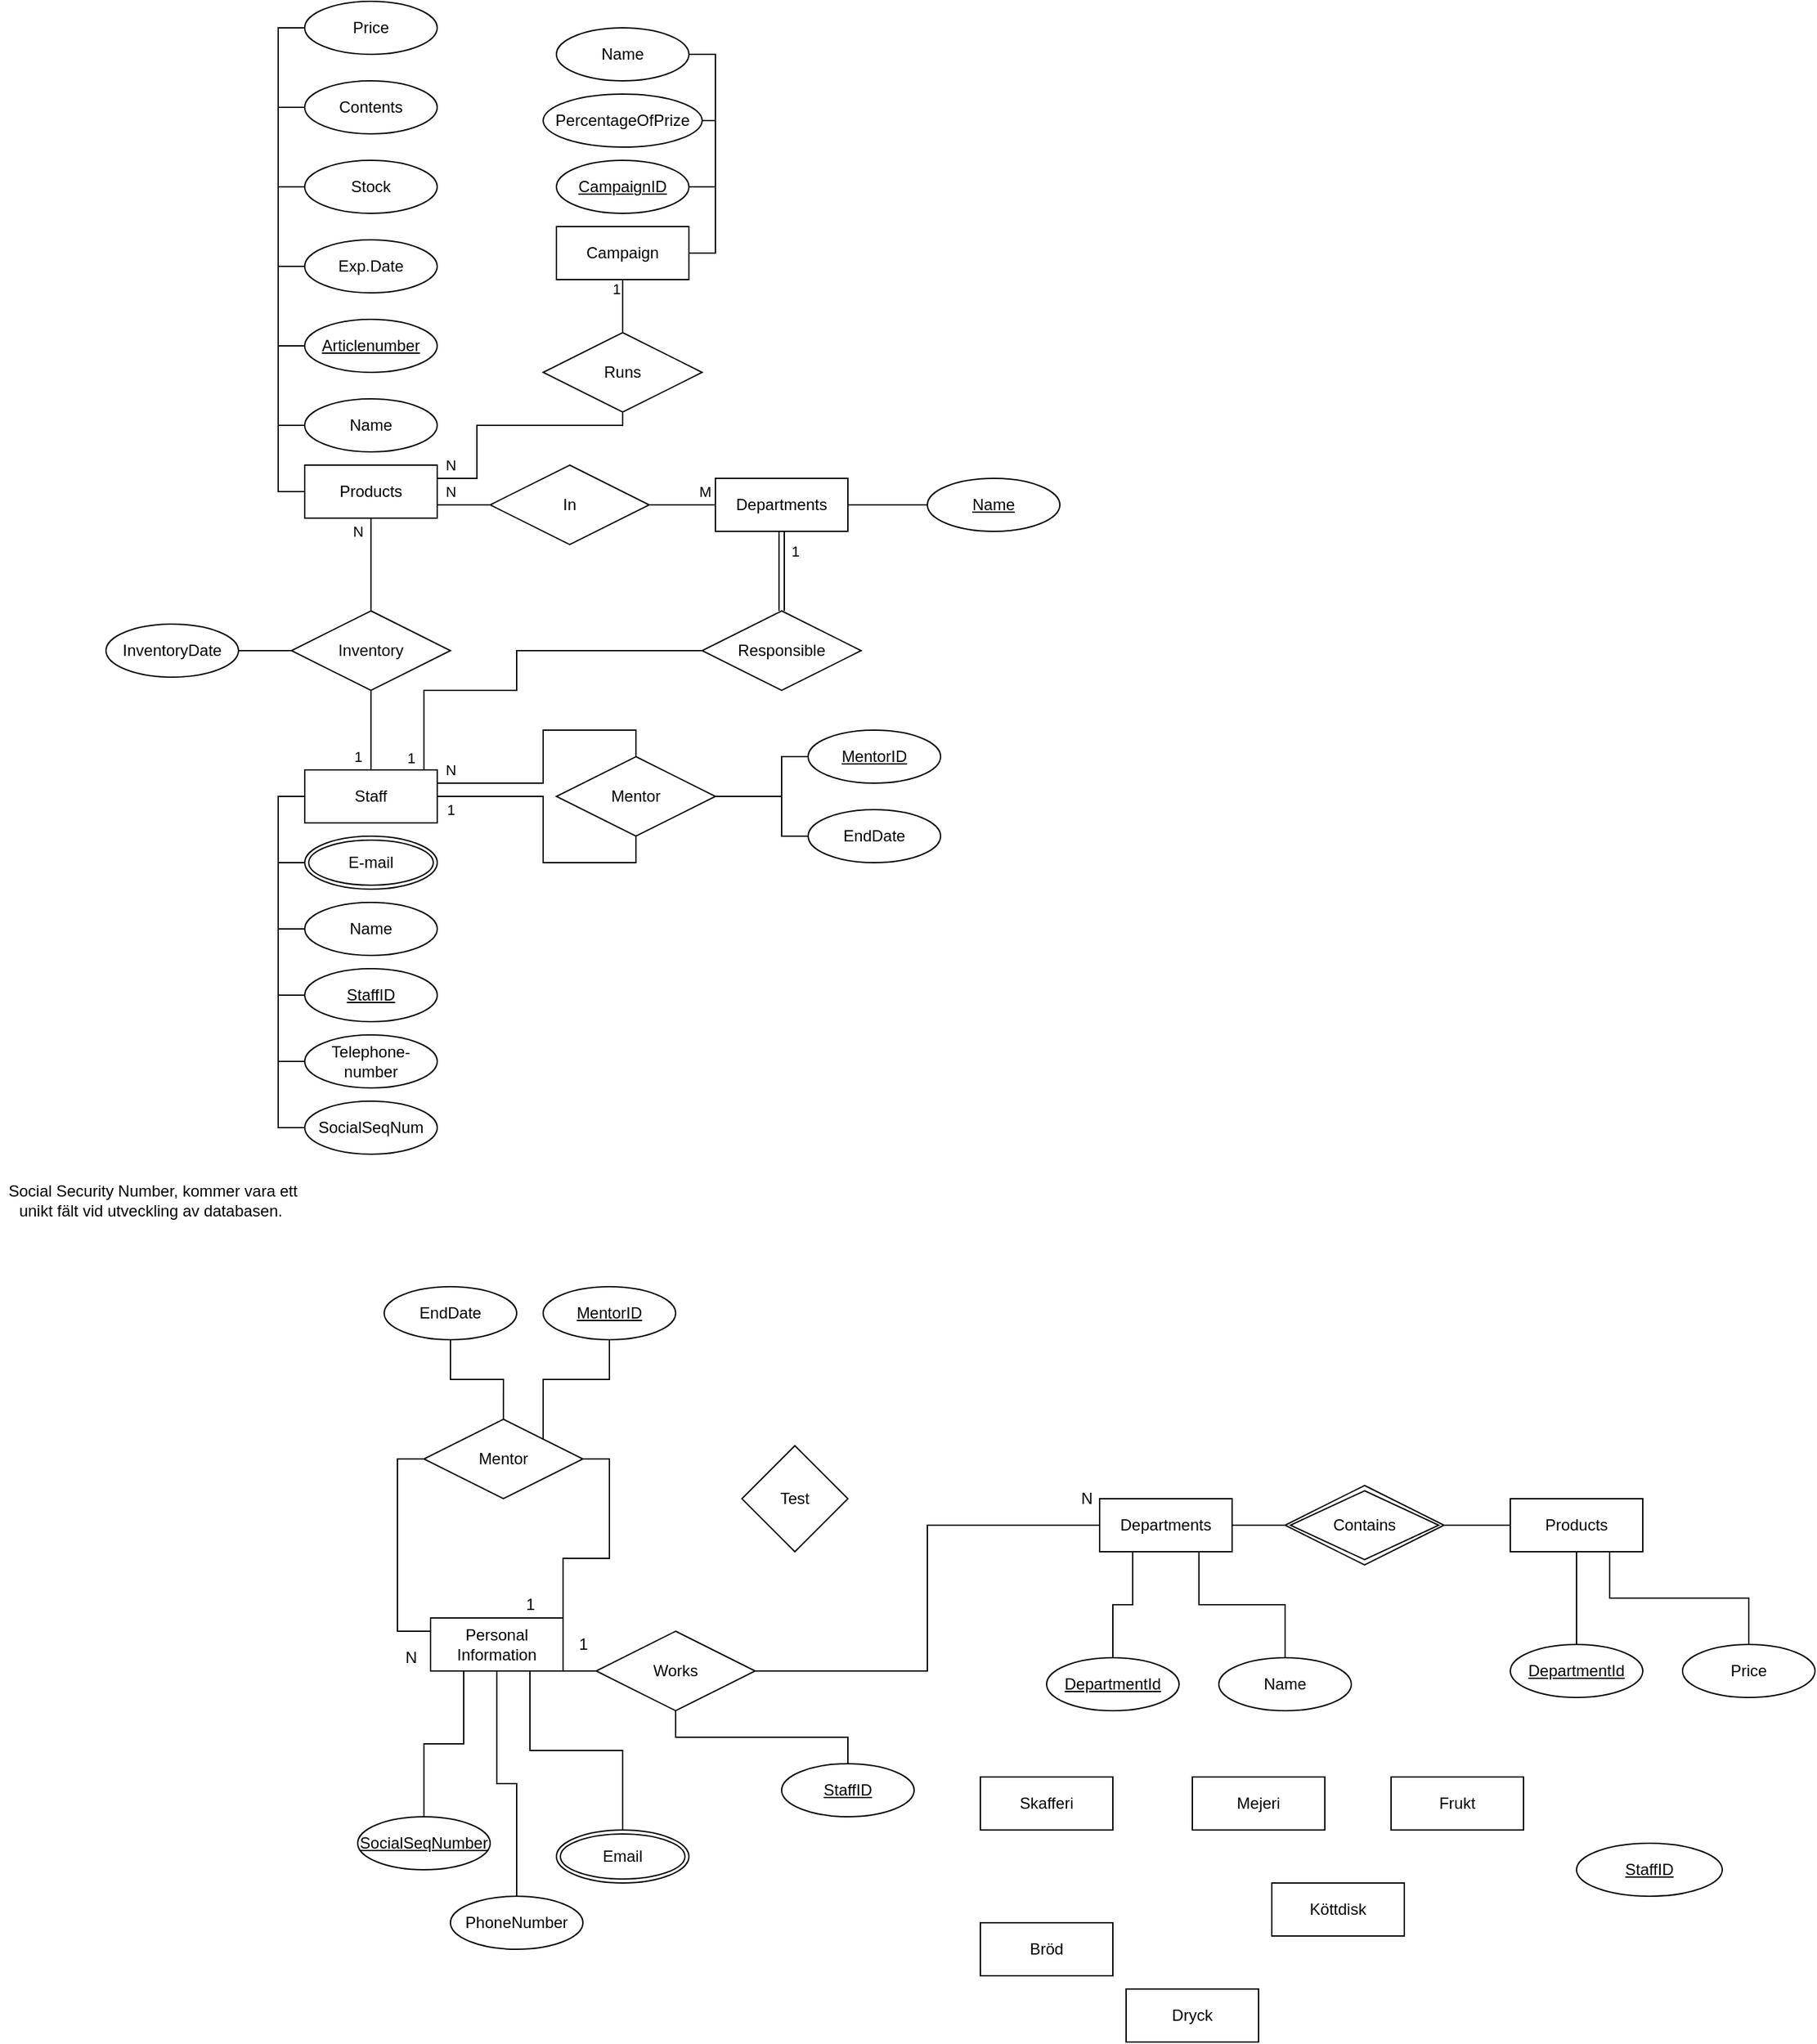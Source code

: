 <mxfile version="15.9.6" type="github">
  <diagram id="bgCsupE-RrFJObJ2OHrQ" name="Page-1">
    <mxGraphModel dx="2035" dy="1728" grid="1" gridSize="10" guides="1" tooltips="1" connect="1" arrows="1" fold="1" page="1" pageScale="1" pageWidth="850" pageHeight="1100" math="0" shadow="0">
      <root>
        <mxCell id="0" />
        <mxCell id="1" parent="0" />
        <mxCell id="HbWxku8zXNTNoIqn5ugo-1" value="Mejeri" style="whiteSpace=wrap;html=1;align=center;" parent="1" vertex="1">
          <mxGeometry x="160" y="330" width="100" height="40" as="geometry" />
        </mxCell>
        <mxCell id="HbWxku8zXNTNoIqn5ugo-2" value="Frukt" style="whiteSpace=wrap;html=1;align=center;" parent="1" vertex="1">
          <mxGeometry x="310" y="330" width="100" height="40" as="geometry" />
        </mxCell>
        <mxCell id="HbWxku8zXNTNoIqn5ugo-3" value="Skafferi" style="whiteSpace=wrap;html=1;align=center;" parent="1" vertex="1">
          <mxGeometry y="330" width="100" height="40" as="geometry" />
        </mxCell>
        <mxCell id="HbWxku8zXNTNoIqn5ugo-4" value="Dryck" style="whiteSpace=wrap;html=1;align=center;" parent="1" vertex="1">
          <mxGeometry x="110" y="490" width="100" height="40" as="geometry" />
        </mxCell>
        <mxCell id="HbWxku8zXNTNoIqn5ugo-5" value="Köttdisk" style="whiteSpace=wrap;html=1;align=center;" parent="1" vertex="1">
          <mxGeometry x="220" y="410" width="100" height="40" as="geometry" />
        </mxCell>
        <mxCell id="HbWxku8zXNTNoIqn5ugo-7" value="Bröd" style="whiteSpace=wrap;html=1;align=center;" parent="1" vertex="1">
          <mxGeometry y="440" width="100" height="40" as="geometry" />
        </mxCell>
        <mxCell id="HbWxku8zXNTNoIqn5ugo-10" value="StaffID" style="ellipse;whiteSpace=wrap;html=1;align=center;fontStyle=4;" parent="1" vertex="1">
          <mxGeometry x="450" y="380" width="110" height="40" as="geometry" />
        </mxCell>
        <mxCell id="HbWxku8zXNTNoIqn5ugo-46" style="edgeStyle=orthogonalEdgeStyle;rounded=0;orthogonalLoop=1;jettySize=auto;html=1;exitX=0.5;exitY=0;exitDx=0;exitDy=0;entryX=0.5;entryY=1;entryDx=0;entryDy=0;endArrow=none;endFill=0;" parent="1" source="HbWxku8zXNTNoIqn5ugo-11" target="HbWxku8zXNTNoIqn5ugo-44" edge="1">
          <mxGeometry relative="1" as="geometry" />
        </mxCell>
        <mxCell id="HbWxku8zXNTNoIqn5ugo-11" value="PhoneNumber" style="ellipse;whiteSpace=wrap;html=1;align=center;" parent="1" vertex="1">
          <mxGeometry x="-400" y="420" width="100" height="40" as="geometry" />
        </mxCell>
        <mxCell id="YOZ8upLMMK2aXxQrohTa-20" style="edgeStyle=orthogonalEdgeStyle;rounded=0;orthogonalLoop=1;jettySize=auto;html=1;exitX=0.5;exitY=0;exitDx=0;exitDy=0;entryX=0.75;entryY=1;entryDx=0;entryDy=0;endArrow=none;endFill=0;" parent="1" source="HbWxku8zXNTNoIqn5ugo-13" target="HbWxku8zXNTNoIqn5ugo-33" edge="1">
          <mxGeometry relative="1" as="geometry" />
        </mxCell>
        <mxCell id="HbWxku8zXNTNoIqn5ugo-13" value="Name" style="ellipse;whiteSpace=wrap;html=1;align=center;" parent="1" vertex="1">
          <mxGeometry x="180" y="240" width="100" height="40" as="geometry" />
        </mxCell>
        <mxCell id="YOZ8upLMMK2aXxQrohTa-6" style="edgeStyle=orthogonalEdgeStyle;rounded=0;orthogonalLoop=1;jettySize=auto;html=1;exitX=1;exitY=0.5;exitDx=0;exitDy=0;entryX=1;entryY=0;entryDx=0;entryDy=0;endArrow=none;endFill=0;" parent="1" source="HbWxku8zXNTNoIqn5ugo-17" target="HbWxku8zXNTNoIqn5ugo-44" edge="1">
          <mxGeometry relative="1" as="geometry">
            <Array as="points">
              <mxPoint x="-280" y="90" />
              <mxPoint x="-280" y="165" />
              <mxPoint x="-315" y="165" />
            </Array>
          </mxGeometry>
        </mxCell>
        <mxCell id="YOZ8upLMMK2aXxQrohTa-7" style="edgeStyle=orthogonalEdgeStyle;rounded=0;orthogonalLoop=1;jettySize=auto;html=1;exitX=0;exitY=0.5;exitDx=0;exitDy=0;entryX=0;entryY=0.25;entryDx=0;entryDy=0;endArrow=none;endFill=0;" parent="1" source="HbWxku8zXNTNoIqn5ugo-17" target="HbWxku8zXNTNoIqn5ugo-44" edge="1">
          <mxGeometry relative="1" as="geometry" />
        </mxCell>
        <mxCell id="HbWxku8zXNTNoIqn5ugo-17" value="Mentor" style="shape=rhombus;perimeter=rhombusPerimeter;whiteSpace=wrap;html=1;align=center;" parent="1" vertex="1">
          <mxGeometry x="-420.03" y="60" width="120" height="60" as="geometry" />
        </mxCell>
        <mxCell id="HbWxku8zXNTNoIqn5ugo-21" style="edgeStyle=orthogonalEdgeStyle;rounded=0;orthogonalLoop=1;jettySize=auto;html=1;exitX=0.5;exitY=1;exitDx=0;exitDy=0;entryX=0.5;entryY=0;entryDx=0;entryDy=0;endArrow=none;endFill=0;" parent="1" source="HbWxku8zXNTNoIqn5ugo-20" target="HbWxku8zXNTNoIqn5ugo-17" edge="1">
          <mxGeometry relative="1" as="geometry" />
        </mxCell>
        <mxCell id="HbWxku8zXNTNoIqn5ugo-20" value="EndDate" style="ellipse;whiteSpace=wrap;html=1;align=center;" parent="1" vertex="1">
          <mxGeometry x="-450" y="-40" width="100" height="40" as="geometry" />
        </mxCell>
        <mxCell id="HbWxku8zXNTNoIqn5ugo-27" style="edgeStyle=orthogonalEdgeStyle;rounded=0;orthogonalLoop=1;jettySize=auto;html=1;exitX=0.5;exitY=1;exitDx=0;exitDy=0;entryX=1;entryY=0;entryDx=0;entryDy=0;endArrow=none;endFill=0;" parent="1" source="HbWxku8zXNTNoIqn5ugo-26" target="HbWxku8zXNTNoIqn5ugo-17" edge="1">
          <mxGeometry relative="1" as="geometry" />
        </mxCell>
        <mxCell id="HbWxku8zXNTNoIqn5ugo-26" value="MentorID" style="ellipse;whiteSpace=wrap;html=1;align=center;fontStyle=4;" parent="1" vertex="1">
          <mxGeometry x="-330" y="-40" width="100" height="40" as="geometry" />
        </mxCell>
        <mxCell id="HbWxku8zXNTNoIqn5ugo-47" style="edgeStyle=orthogonalEdgeStyle;rounded=0;orthogonalLoop=1;jettySize=auto;html=1;exitX=0.5;exitY=0;exitDx=0;exitDy=0;entryX=0.75;entryY=1;entryDx=0;entryDy=0;endArrow=none;endFill=0;" parent="1" source="HbWxku8zXNTNoIqn5ugo-28" target="HbWxku8zXNTNoIqn5ugo-44" edge="1">
          <mxGeometry relative="1" as="geometry" />
        </mxCell>
        <mxCell id="HbWxku8zXNTNoIqn5ugo-28" value="Email" style="ellipse;shape=doubleEllipse;margin=3;whiteSpace=wrap;html=1;align=center;" parent="1" vertex="1">
          <mxGeometry x="-320" y="370" width="100" height="40" as="geometry" />
        </mxCell>
        <mxCell id="HbWxku8zXNTNoIqn5ugo-33" value="Departments" style="whiteSpace=wrap;html=1;align=center;" parent="1" vertex="1">
          <mxGeometry x="90" y="120" width="100" height="40" as="geometry" />
        </mxCell>
        <mxCell id="HbWxku8zXNTNoIqn5ugo-45" style="edgeStyle=orthogonalEdgeStyle;rounded=0;orthogonalLoop=1;jettySize=auto;html=1;exitX=0.5;exitY=0;exitDx=0;exitDy=0;entryX=0.25;entryY=1;entryDx=0;entryDy=0;endArrow=none;endFill=0;" parent="1" source="HbWxku8zXNTNoIqn5ugo-35" target="HbWxku8zXNTNoIqn5ugo-44" edge="1">
          <mxGeometry relative="1" as="geometry" />
        </mxCell>
        <mxCell id="HbWxku8zXNTNoIqn5ugo-35" value="SocialSeqNumber" style="ellipse;whiteSpace=wrap;html=1;align=center;fontStyle=4;" parent="1" vertex="1">
          <mxGeometry x="-470" y="360" width="100" height="40" as="geometry" />
        </mxCell>
        <mxCell id="HbWxku8zXNTNoIqn5ugo-43" value="StaffID" style="ellipse;whiteSpace=wrap;html=1;align=center;fontStyle=4;" parent="1" vertex="1">
          <mxGeometry x="-150.0" y="320" width="100" height="40" as="geometry" />
        </mxCell>
        <mxCell id="HbWxku8zXNTNoIqn5ugo-44" value="Personal Information" style="whiteSpace=wrap;html=1;align=center;" parent="1" vertex="1">
          <mxGeometry x="-415" y="210" width="100" height="40" as="geometry" />
        </mxCell>
        <mxCell id="YOZ8upLMMK2aXxQrohTa-1" style="edgeStyle=orthogonalEdgeStyle;rounded=0;orthogonalLoop=1;jettySize=auto;html=1;exitX=0;exitY=0.5;exitDx=0;exitDy=0;entryX=1;entryY=0.5;entryDx=0;entryDy=0;endArrow=none;endFill=0;" parent="1" source="HbWxku8zXNTNoIqn5ugo-56" target="HbWxku8zXNTNoIqn5ugo-60" edge="1">
          <mxGeometry relative="1" as="geometry" />
        </mxCell>
        <mxCell id="YOZ8upLMMK2aXxQrohTa-27" style="edgeStyle=orthogonalEdgeStyle;rounded=0;orthogonalLoop=1;jettySize=auto;html=1;exitX=0.5;exitY=1;exitDx=0;exitDy=0;entryX=0.5;entryY=0;entryDx=0;entryDy=0;endArrow=none;endFill=0;" parent="1" source="HbWxku8zXNTNoIqn5ugo-56" target="YOZ8upLMMK2aXxQrohTa-26" edge="1">
          <mxGeometry relative="1" as="geometry" />
        </mxCell>
        <mxCell id="HbWxku8zXNTNoIqn5ugo-56" value="Products" style="whiteSpace=wrap;html=1;align=center;" parent="1" vertex="1">
          <mxGeometry x="400" y="120" width="100" height="40" as="geometry" />
        </mxCell>
        <mxCell id="YOZ8upLMMK2aXxQrohTa-2" style="edgeStyle=orthogonalEdgeStyle;rounded=0;orthogonalLoop=1;jettySize=auto;html=1;exitX=0;exitY=0.5;exitDx=0;exitDy=0;entryX=1;entryY=0.5;entryDx=0;entryDy=0;endArrow=none;endFill=0;" parent="1" source="HbWxku8zXNTNoIqn5ugo-60" target="HbWxku8zXNTNoIqn5ugo-33" edge="1">
          <mxGeometry relative="1" as="geometry" />
        </mxCell>
        <mxCell id="HbWxku8zXNTNoIqn5ugo-60" value="Contains" style="shape=rhombus;double=1;perimeter=rhombusPerimeter;whiteSpace=wrap;html=1;align=center;" parent="1" vertex="1">
          <mxGeometry x="230" y="110" width="120" height="60" as="geometry" />
        </mxCell>
        <mxCell id="YOZ8upLMMK2aXxQrohTa-3" style="edgeStyle=orthogonalEdgeStyle;rounded=0;orthogonalLoop=1;jettySize=auto;html=1;exitX=0.5;exitY=1;exitDx=0;exitDy=0;" parent="1" source="HbWxku8zXNTNoIqn5ugo-43" target="HbWxku8zXNTNoIqn5ugo-43" edge="1">
          <mxGeometry relative="1" as="geometry" />
        </mxCell>
        <mxCell id="YOZ8upLMMK2aXxQrohTa-8" value="1" style="text;html=1;align=center;verticalAlign=middle;resizable=0;points=[];autosize=1;strokeColor=none;fillColor=none;" parent="1" vertex="1">
          <mxGeometry x="-350" y="190" width="20" height="20" as="geometry" />
        </mxCell>
        <mxCell id="YOZ8upLMMK2aXxQrohTa-9" value="N" style="text;html=1;align=center;verticalAlign=middle;resizable=0;points=[];autosize=1;strokeColor=none;fillColor=none;" parent="1" vertex="1">
          <mxGeometry x="-440" y="230" width="20" height="20" as="geometry" />
        </mxCell>
        <mxCell id="YOZ8upLMMK2aXxQrohTa-14" style="edgeStyle=orthogonalEdgeStyle;rounded=0;orthogonalLoop=1;jettySize=auto;html=1;exitX=1;exitY=0.5;exitDx=0;exitDy=0;entryX=0;entryY=0.5;entryDx=0;entryDy=0;endArrow=none;endFill=0;" parent="1" source="YOZ8upLMMK2aXxQrohTa-12" target="HbWxku8zXNTNoIqn5ugo-33" edge="1">
          <mxGeometry relative="1" as="geometry">
            <mxPoint x="-130" y="80" as="targetPoint" />
          </mxGeometry>
        </mxCell>
        <mxCell id="YOZ8upLMMK2aXxQrohTa-15" style="edgeStyle=orthogonalEdgeStyle;rounded=0;orthogonalLoop=1;jettySize=auto;html=1;exitX=0;exitY=0.5;exitDx=0;exitDy=0;entryX=1;entryY=0.5;entryDx=0;entryDy=0;endArrow=none;endFill=0;" parent="1" source="YOZ8upLMMK2aXxQrohTa-12" target="HbWxku8zXNTNoIqn5ugo-44" edge="1">
          <mxGeometry relative="1" as="geometry" />
        </mxCell>
        <mxCell id="vDdx3OhDrT1uDp-DQFyT-1" style="edgeStyle=orthogonalEdgeStyle;rounded=0;orthogonalLoop=1;jettySize=auto;html=1;exitX=0.5;exitY=1;exitDx=0;exitDy=0;entryX=0.5;entryY=0;entryDx=0;entryDy=0;endArrow=none;endFill=0;" parent="1" source="YOZ8upLMMK2aXxQrohTa-12" target="HbWxku8zXNTNoIqn5ugo-43" edge="1">
          <mxGeometry relative="1" as="geometry" />
        </mxCell>
        <mxCell id="YOZ8upLMMK2aXxQrohTa-12" value="Works" style="shape=rhombus;perimeter=rhombusPerimeter;whiteSpace=wrap;html=1;align=center;" parent="1" vertex="1">
          <mxGeometry x="-290" y="220" width="120" height="60" as="geometry" />
        </mxCell>
        <mxCell id="YOZ8upLMMK2aXxQrohTa-24" style="edgeStyle=orthogonalEdgeStyle;rounded=0;orthogonalLoop=1;jettySize=auto;html=1;exitX=0.5;exitY=0;exitDx=0;exitDy=0;entryX=0.25;entryY=1;entryDx=0;entryDy=0;endArrow=none;endFill=0;" parent="1" source="YOZ8upLMMK2aXxQrohTa-19" target="HbWxku8zXNTNoIqn5ugo-33" edge="1">
          <mxGeometry relative="1" as="geometry" />
        </mxCell>
        <mxCell id="YOZ8upLMMK2aXxQrohTa-19" value="DepartmentId" style="ellipse;whiteSpace=wrap;html=1;align=center;fontStyle=4;" parent="1" vertex="1">
          <mxGeometry x="50" y="240" width="100" height="40" as="geometry" />
        </mxCell>
        <mxCell id="YOZ8upLMMK2aXxQrohTa-26" value="DepartmentId" style="ellipse;whiteSpace=wrap;html=1;align=center;fontStyle=4;" parent="1" vertex="1">
          <mxGeometry x="400" y="230" width="100" height="40" as="geometry" />
        </mxCell>
        <mxCell id="YOZ8upLMMK2aXxQrohTa-29" style="edgeStyle=orthogonalEdgeStyle;rounded=0;orthogonalLoop=1;jettySize=auto;html=1;exitX=0.5;exitY=0;exitDx=0;exitDy=0;entryX=0.75;entryY=1;entryDx=0;entryDy=0;endArrow=none;endFill=0;" parent="1" source="YOZ8upLMMK2aXxQrohTa-28" target="HbWxku8zXNTNoIqn5ugo-56" edge="1">
          <mxGeometry relative="1" as="geometry" />
        </mxCell>
        <mxCell id="YOZ8upLMMK2aXxQrohTa-28" value="Price" style="ellipse;whiteSpace=wrap;html=1;align=center;" parent="1" vertex="1">
          <mxGeometry x="530" y="230" width="100" height="40" as="geometry" />
        </mxCell>
        <mxCell id="vDdx3OhDrT1uDp-DQFyT-2" value="1" style="text;html=1;align=center;verticalAlign=middle;resizable=0;points=[];autosize=1;strokeColor=none;fillColor=none;" parent="1" vertex="1">
          <mxGeometry x="-310" y="220" width="20" height="20" as="geometry" />
        </mxCell>
        <mxCell id="vDdx3OhDrT1uDp-DQFyT-3" value="N" style="text;html=1;align=center;verticalAlign=middle;resizable=0;points=[];autosize=1;strokeColor=none;fillColor=none;" parent="1" vertex="1">
          <mxGeometry x="70" y="110" width="20" height="20" as="geometry" />
        </mxCell>
        <mxCell id="ekuMtjMr5jPnJNl6alYP-1" value="Test" style="rhombus;whiteSpace=wrap;html=1;" parent="1" vertex="1">
          <mxGeometry x="-180" y="80" width="80" height="80" as="geometry" />
        </mxCell>
        <mxCell id="_oEQiWgGqk_jcxd5cbi1-2" value="Name" style="ellipse;whiteSpace=wrap;html=1;align=center;" parent="1" vertex="1">
          <mxGeometry x="-509.96" y="-330" width="100" height="40" as="geometry" />
        </mxCell>
        <mxCell id="_oEQiWgGqk_jcxd5cbi1-15" style="edgeStyle=orthogonalEdgeStyle;rounded=0;orthogonalLoop=1;jettySize=auto;html=1;exitX=1;exitY=0.5;exitDx=0;exitDy=0;entryX=0.5;entryY=1;entryDx=0;entryDy=0;endArrow=none;endFill=0;" parent="1" source="_oEQiWgGqk_jcxd5cbi1-3" target="_oEQiWgGqk_jcxd5cbi1-9" edge="1">
          <mxGeometry relative="1" as="geometry">
            <mxPoint x="-240" y="-410" as="sourcePoint" />
            <Array as="points">
              <mxPoint x="-330" y="-410" />
              <mxPoint x="-330" y="-360" />
              <mxPoint x="-260" y="-360" />
            </Array>
          </mxGeometry>
        </mxCell>
        <mxCell id="8ETVgoLnfylcAnB1L1Gz-28" value="1" style="edgeLabel;html=1;align=center;verticalAlign=middle;resizable=0;points=[];" parent="_oEQiWgGqk_jcxd5cbi1-15" vertex="1" connectable="0">
          <mxGeometry x="-0.825" y="1" relative="1" as="geometry">
            <mxPoint x="-9" y="11" as="offset" />
          </mxGeometry>
        </mxCell>
        <mxCell id="_oEQiWgGqk_jcxd5cbi1-24" style="edgeStyle=orthogonalEdgeStyle;rounded=0;orthogonalLoop=1;jettySize=auto;html=1;entryX=0;entryY=0.5;entryDx=0;entryDy=0;endArrow=none;endFill=0;" parent="1" target="_oEQiWgGqk_jcxd5cbi1-5" edge="1">
          <mxGeometry relative="1" as="geometry">
            <mxPoint x="-509.96" y="-410" as="sourcePoint" />
            <Array as="points">
              <mxPoint x="-530" y="-410" />
              <mxPoint x="-530" y="-260" />
            </Array>
          </mxGeometry>
        </mxCell>
        <mxCell id="_oEQiWgGqk_jcxd5cbi1-26" style="edgeStyle=orthogonalEdgeStyle;rounded=0;orthogonalLoop=1;jettySize=auto;html=1;exitX=0;exitY=0.5;exitDx=0;exitDy=0;entryX=0;entryY=0.5;entryDx=0;entryDy=0;endArrow=none;endFill=0;" parent="1" source="_oEQiWgGqk_jcxd5cbi1-3" target="_oEQiWgGqk_jcxd5cbi1-2" edge="1">
          <mxGeometry relative="1" as="geometry">
            <Array as="points">
              <mxPoint x="-530" y="-410" />
              <mxPoint x="-530" y="-310" />
            </Array>
          </mxGeometry>
        </mxCell>
        <mxCell id="_oEQiWgGqk_jcxd5cbi1-33" style="edgeStyle=orthogonalEdgeStyle;rounded=0;orthogonalLoop=1;jettySize=auto;html=1;exitX=0;exitY=0.5;exitDx=0;exitDy=0;entryX=0;entryY=0.5;entryDx=0;entryDy=0;endArrow=none;endFill=0;" parent="1" source="_oEQiWgGqk_jcxd5cbi1-3" target="_oEQiWgGqk_jcxd5cbi1-8" edge="1">
          <mxGeometry relative="1" as="geometry" />
        </mxCell>
        <mxCell id="_oEQiWgGqk_jcxd5cbi1-34" style="edgeStyle=orthogonalEdgeStyle;rounded=0;orthogonalLoop=1;jettySize=auto;html=1;exitX=0;exitY=0.5;exitDx=0;exitDy=0;entryX=0;entryY=0.5;entryDx=0;entryDy=0;endArrow=none;endFill=0;" parent="1" source="_oEQiWgGqk_jcxd5cbi1-3" target="_oEQiWgGqk_jcxd5cbi1-18" edge="1">
          <mxGeometry relative="1" as="geometry">
            <Array as="points">
              <mxPoint x="-530" y="-410" />
              <mxPoint x="-530" y="-210" />
            </Array>
          </mxGeometry>
        </mxCell>
        <mxCell id="_oEQiWgGqk_jcxd5cbi1-3" value="Staff" style="whiteSpace=wrap;html=1;align=center;" parent="1" vertex="1">
          <mxGeometry x="-509.96" y="-430" width="100" height="40" as="geometry" />
        </mxCell>
        <mxCell id="_oEQiWgGqk_jcxd5cbi1-5" value="StaffID" style="ellipse;whiteSpace=wrap;html=1;align=center;fontStyle=4;" parent="1" vertex="1">
          <mxGeometry x="-509.96" y="-280" width="100" height="40" as="geometry" />
        </mxCell>
        <mxCell id="_oEQiWgGqk_jcxd5cbi1-8" value="E-mail" style="ellipse;shape=doubleEllipse;margin=3;whiteSpace=wrap;html=1;align=center;" parent="1" vertex="1">
          <mxGeometry x="-509.96" y="-380" width="100" height="40" as="geometry" />
        </mxCell>
        <mxCell id="_oEQiWgGqk_jcxd5cbi1-16" style="edgeStyle=orthogonalEdgeStyle;rounded=0;orthogonalLoop=1;jettySize=auto;html=1;exitX=0.5;exitY=0;exitDx=0;exitDy=0;endArrow=none;endFill=0;entryX=1;entryY=0.25;entryDx=0;entryDy=0;" parent="1" source="_oEQiWgGqk_jcxd5cbi1-9" target="_oEQiWgGqk_jcxd5cbi1-3" edge="1">
          <mxGeometry relative="1" as="geometry">
            <mxPoint x="-250" y="-430" as="targetPoint" />
            <Array as="points">
              <mxPoint x="-260" y="-460" />
              <mxPoint x="-330" y="-460" />
              <mxPoint x="-330" y="-420" />
            </Array>
          </mxGeometry>
        </mxCell>
        <mxCell id="8ETVgoLnfylcAnB1L1Gz-29" value="N" style="edgeLabel;html=1;align=center;verticalAlign=middle;resizable=0;points=[];" parent="_oEQiWgGqk_jcxd5cbi1-16" vertex="1" connectable="0">
          <mxGeometry x="0.583" y="-1" relative="1" as="geometry">
            <mxPoint x="-34" y="-9" as="offset" />
          </mxGeometry>
        </mxCell>
        <mxCell id="_oEQiWgGqk_jcxd5cbi1-35" style="edgeStyle=orthogonalEdgeStyle;rounded=0;orthogonalLoop=1;jettySize=auto;html=1;exitX=1;exitY=0.5;exitDx=0;exitDy=0;entryX=0;entryY=0.5;entryDx=0;entryDy=0;endArrow=none;endFill=0;" parent="1" source="_oEQiWgGqk_jcxd5cbi1-9" target="8ETVgoLnfylcAnB1L1Gz-1" edge="1">
          <mxGeometry relative="1" as="geometry">
            <Array as="points">
              <mxPoint x="-150" y="-410" />
              <mxPoint x="-150" y="-440" />
            </Array>
          </mxGeometry>
        </mxCell>
        <mxCell id="_oEQiWgGqk_jcxd5cbi1-9" value="Mentor" style="shape=rhombus;perimeter=rhombusPerimeter;whiteSpace=wrap;html=1;align=center;" parent="1" vertex="1">
          <mxGeometry x="-320" y="-440" width="120" height="60" as="geometry" />
        </mxCell>
        <mxCell id="_oEQiWgGqk_jcxd5cbi1-18" value="Telephone-number" style="ellipse;whiteSpace=wrap;html=1;align=center;" parent="1" vertex="1">
          <mxGeometry x="-509.96" y="-230" width="100" height="40" as="geometry" />
        </mxCell>
        <mxCell id="8ETVgoLnfylcAnB1L1Gz-1" value="MentorID" style="ellipse;whiteSpace=wrap;html=1;align=center;fontStyle=4;hachureGap=4;" parent="1" vertex="1">
          <mxGeometry x="-130" y="-460" width="100" height="40" as="geometry" />
        </mxCell>
        <mxCell id="8ETVgoLnfylcAnB1L1Gz-4" style="edgeStyle=orthogonalEdgeStyle;rounded=0;orthogonalLoop=1;jettySize=auto;html=1;exitX=0;exitY=0.5;exitDx=0;exitDy=0;entryX=1;entryY=0.5;entryDx=0;entryDy=0;endArrow=none;endFill=0;sourcePerimeterSpacing=8;targetPerimeterSpacing=8;" parent="1" source="8ETVgoLnfylcAnB1L1Gz-2" target="_oEQiWgGqk_jcxd5cbi1-9" edge="1">
          <mxGeometry relative="1" as="geometry">
            <Array as="points">
              <mxPoint x="-150" y="-380" />
              <mxPoint x="-150" y="-410" />
            </Array>
          </mxGeometry>
        </mxCell>
        <mxCell id="8ETVgoLnfylcAnB1L1Gz-2" value="EndDate" style="ellipse;whiteSpace=wrap;html=1;align=center;hachureGap=4;" parent="1" vertex="1">
          <mxGeometry x="-130" y="-400" width="100" height="40" as="geometry" />
        </mxCell>
        <mxCell id="8ETVgoLnfylcAnB1L1Gz-18" style="edgeStyle=orthogonalEdgeStyle;rounded=0;orthogonalLoop=1;jettySize=auto;html=1;exitX=0.5;exitY=1;exitDx=0;exitDy=0;entryX=0.5;entryY=0;entryDx=0;entryDy=0;endArrow=none;endFill=0;sourcePerimeterSpacing=8;targetPerimeterSpacing=8;shape=link;" parent="1" source="8ETVgoLnfylcAnB1L1Gz-5" target="8ETVgoLnfylcAnB1L1Gz-17" edge="1">
          <mxGeometry relative="1" as="geometry" />
        </mxCell>
        <mxCell id="8ETVgoLnfylcAnB1L1Gz-25" value="1" style="edgeLabel;html=1;align=center;verticalAlign=middle;resizable=0;points=[];" parent="8ETVgoLnfylcAnB1L1Gz-18" vertex="1" connectable="0">
          <mxGeometry x="-0.225" relative="1" as="geometry">
            <mxPoint x="10" y="-9" as="offset" />
          </mxGeometry>
        </mxCell>
        <mxCell id="5kQ8F68xBoGLGSHtLpyz-3" style="edgeStyle=orthogonalEdgeStyle;rounded=0;orthogonalLoop=1;jettySize=auto;html=1;exitX=0;exitY=0.5;exitDx=0;exitDy=0;entryX=1;entryY=0.5;entryDx=0;entryDy=0;endArrow=none;endFill=0;" parent="1" source="8ETVgoLnfylcAnB1L1Gz-5" target="5kQ8F68xBoGLGSHtLpyz-1" edge="1">
          <mxGeometry relative="1" as="geometry" />
        </mxCell>
        <mxCell id="5kQ8F68xBoGLGSHtLpyz-4" value="M" style="edgeLabel;html=1;align=center;verticalAlign=middle;resizable=0;points=[];" parent="5kQ8F68xBoGLGSHtLpyz-3" connectable="0" vertex="1">
          <mxGeometry x="-0.743" relative="1" as="geometry">
            <mxPoint x="-2" y="-10" as="offset" />
          </mxGeometry>
        </mxCell>
        <mxCell id="8ETVgoLnfylcAnB1L1Gz-5" value="Departments" style="whiteSpace=wrap;html=1;align=center;hachureGap=4;" parent="1" vertex="1">
          <mxGeometry x="-200" y="-650.03" width="100" height="40" as="geometry" />
        </mxCell>
        <mxCell id="cTiyhm5G_KL6r7Zk5rUr-2" style="edgeStyle=orthogonalEdgeStyle;rounded=0;orthogonalLoop=1;jettySize=auto;html=1;exitX=0;exitY=0.5;exitDx=0;exitDy=0;endArrow=none;endFill=0;entryX=0;entryY=0.5;entryDx=0;entryDy=0;" parent="1" source="cTiyhm5G_KL6r7Zk5rUr-1" target="_oEQiWgGqk_jcxd5cbi1-3" edge="1">
          <mxGeometry relative="1" as="geometry">
            <mxPoint x="-419.96" y="-430" as="targetPoint" />
            <Array as="points">
              <mxPoint x="-530" y="-160" />
              <mxPoint x="-530" y="-410" />
            </Array>
          </mxGeometry>
        </mxCell>
        <mxCell id="cTiyhm5G_KL6r7Zk5rUr-1" value="SocialSeqNum" style="ellipse;whiteSpace=wrap;html=1;align=center;" parent="1" vertex="1">
          <mxGeometry x="-509.96" y="-180" width="100" height="40" as="geometry" />
        </mxCell>
        <mxCell id="8ETVgoLnfylcAnB1L1Gz-13" style="edgeStyle=orthogonalEdgeStyle;rounded=0;orthogonalLoop=1;jettySize=auto;html=1;exitX=0.5;exitY=1;exitDx=0;exitDy=0;endArrow=none;endFill=0;sourcePerimeterSpacing=8;targetPerimeterSpacing=8;entryX=0.5;entryY=0;entryDx=0;entryDy=0;" parent="1" source="8ETVgoLnfylcAnB1L1Gz-11" target="8ETVgoLnfylcAnB1L1Gz-12" edge="1">
          <mxGeometry relative="1" as="geometry">
            <mxPoint x="-430" y="-570" as="targetPoint" />
          </mxGeometry>
        </mxCell>
        <mxCell id="8ETVgoLnfylcAnB1L1Gz-27" value="N" style="edgeLabel;html=1;align=center;verticalAlign=middle;resizable=0;points=[];" parent="8ETVgoLnfylcAnB1L1Gz-13" vertex="1" connectable="0">
          <mxGeometry x="-0.74" relative="1" as="geometry">
            <mxPoint x="-10" y="1" as="offset" />
          </mxGeometry>
        </mxCell>
        <mxCell id="5kQ8F68xBoGLGSHtLpyz-2" value="N" style="edgeStyle=orthogonalEdgeStyle;rounded=0;orthogonalLoop=1;jettySize=auto;html=1;entryX=0;entryY=0.5;entryDx=0;entryDy=0;endArrow=none;endFill=0;exitX=1;exitY=0.5;exitDx=0;exitDy=0;" parent="1" source="8ETVgoLnfylcAnB1L1Gz-11" target="5kQ8F68xBoGLGSHtLpyz-1" edge="1">
          <mxGeometry x="-0.2" y="10" relative="1" as="geometry">
            <mxPoint as="offset" />
            <mxPoint x="-400" y="-640" as="sourcePoint" />
            <Array as="points">
              <mxPoint x="-410" y="-630" />
            </Array>
          </mxGeometry>
        </mxCell>
        <mxCell id="_oEQiWgGqk_jcxd5cbi1-49" style="edgeStyle=orthogonalEdgeStyle;rounded=0;orthogonalLoop=1;jettySize=auto;html=1;exitX=0;exitY=0.5;exitDx=0;exitDy=0;entryX=0;entryY=0.5;entryDx=0;entryDy=0;endArrow=none;endFill=0;" parent="1" source="8ETVgoLnfylcAnB1L1Gz-11" target="_oEQiWgGqk_jcxd5cbi1-36" edge="1">
          <mxGeometry relative="1" as="geometry" />
        </mxCell>
        <mxCell id="8ETVgoLnfylcAnB1L1Gz-11" value="Products" style="whiteSpace=wrap;html=1;align=center;hachureGap=4;" parent="1" vertex="1">
          <mxGeometry x="-510" y="-660" width="100" height="40" as="geometry" />
        </mxCell>
        <mxCell id="8ETVgoLnfylcAnB1L1Gz-14" style="edgeStyle=orthogonalEdgeStyle;rounded=0;orthogonalLoop=1;jettySize=auto;html=1;exitX=0.5;exitY=1;exitDx=0;exitDy=0;entryX=0.5;entryY=0;entryDx=0;entryDy=0;endArrow=none;endFill=0;sourcePerimeterSpacing=8;targetPerimeterSpacing=8;" parent="1" source="8ETVgoLnfylcAnB1L1Gz-12" target="_oEQiWgGqk_jcxd5cbi1-3" edge="1">
          <mxGeometry relative="1" as="geometry">
            <Array as="points">
              <mxPoint x="-460" y="-430" />
            </Array>
          </mxGeometry>
        </mxCell>
        <mxCell id="8ETVgoLnfylcAnB1L1Gz-26" value="1" style="edgeLabel;html=1;align=center;verticalAlign=middle;resizable=0;points=[];" parent="8ETVgoLnfylcAnB1L1Gz-14" vertex="1" connectable="0">
          <mxGeometry x="0.5" relative="1" as="geometry">
            <mxPoint x="-10" y="5" as="offset" />
          </mxGeometry>
        </mxCell>
        <mxCell id="8ETVgoLnfylcAnB1L1Gz-16" style="edgeStyle=orthogonalEdgeStyle;rounded=0;orthogonalLoop=1;jettySize=auto;html=1;exitX=0;exitY=0.5;exitDx=0;exitDy=0;entryX=1;entryY=0.5;entryDx=0;entryDy=0;endArrow=none;endFill=0;sourcePerimeterSpacing=8;targetPerimeterSpacing=8;" parent="1" source="8ETVgoLnfylcAnB1L1Gz-12" target="8ETVgoLnfylcAnB1L1Gz-15" edge="1">
          <mxGeometry relative="1" as="geometry">
            <Array as="points">
              <mxPoint x="-560" y="-520" />
            </Array>
          </mxGeometry>
        </mxCell>
        <mxCell id="8ETVgoLnfylcAnB1L1Gz-12" value="Inventory" style="shape=rhombus;perimeter=rhombusPerimeter;whiteSpace=wrap;html=1;align=center;hachureGap=4;" parent="1" vertex="1">
          <mxGeometry x="-520" y="-550" width="120" height="60" as="geometry" />
        </mxCell>
        <mxCell id="8ETVgoLnfylcAnB1L1Gz-15" value="InventoryDate" style="ellipse;whiteSpace=wrap;html=1;align=center;hachureGap=4;" parent="1" vertex="1">
          <mxGeometry x="-660" y="-540" width="100" height="40" as="geometry" />
        </mxCell>
        <mxCell id="8ETVgoLnfylcAnB1L1Gz-23" style="edgeStyle=orthogonalEdgeStyle;rounded=0;orthogonalLoop=1;jettySize=auto;html=1;exitX=0;exitY=0.5;exitDx=0;exitDy=0;endArrow=none;endFill=0;sourcePerimeterSpacing=8;targetPerimeterSpacing=8;" parent="1" source="8ETVgoLnfylcAnB1L1Gz-17" edge="1">
          <mxGeometry relative="1" as="geometry">
            <mxPoint x="-420" y="-430" as="targetPoint" />
            <Array as="points">
              <mxPoint x="-350" y="-520" />
              <mxPoint x="-350" y="-490" />
              <mxPoint x="-420" y="-490" />
            </Array>
          </mxGeometry>
        </mxCell>
        <mxCell id="8ETVgoLnfylcAnB1L1Gz-24" value="1" style="edgeLabel;html=1;align=center;verticalAlign=middle;resizable=0;points=[];" parent="8ETVgoLnfylcAnB1L1Gz-23" vertex="1" connectable="0">
          <mxGeometry x="0.815" y="2" relative="1" as="geometry">
            <mxPoint x="-12" y="18" as="offset" />
          </mxGeometry>
        </mxCell>
        <mxCell id="8ETVgoLnfylcAnB1L1Gz-17" value="Responsible" style="shape=rhombus;perimeter=rhombusPerimeter;whiteSpace=wrap;html=1;align=center;hachureGap=4;" parent="1" vertex="1">
          <mxGeometry x="-210" y="-550" width="120" height="60" as="geometry" />
        </mxCell>
        <mxCell id="_oEQiWgGqk_jcxd5cbi1-36" value="Name" style="ellipse;whiteSpace=wrap;html=1;align=center;" parent="1" vertex="1">
          <mxGeometry x="-510" y="-710" width="100" height="40" as="geometry" />
        </mxCell>
        <mxCell id="5kQ8F68xBoGLGSHtLpyz-1" value="In" style="shape=rhombus;perimeter=rhombusPerimeter;whiteSpace=wrap;html=1;align=center;" parent="1" vertex="1">
          <mxGeometry x="-370" y="-660" width="120" height="60" as="geometry" />
        </mxCell>
        <mxCell id="_oEQiWgGqk_jcxd5cbi1-52" style="edgeStyle=orthogonalEdgeStyle;rounded=0;orthogonalLoop=1;jettySize=auto;html=1;exitX=0;exitY=0.5;exitDx=0;exitDy=0;entryX=0;entryY=0.5;entryDx=0;entryDy=0;endArrow=none;endFill=0;" parent="1" source="_oEQiWgGqk_jcxd5cbi1-37" target="8ETVgoLnfylcAnB1L1Gz-11" edge="1">
          <mxGeometry relative="1" as="geometry" />
        </mxCell>
        <mxCell id="5kQ8F68xBoGLGSHtLpyz-6" style="edgeStyle=orthogonalEdgeStyle;rounded=0;orthogonalLoop=1;jettySize=auto;html=1;exitX=0;exitY=0.5;exitDx=0;exitDy=0;entryX=1;entryY=0.5;entryDx=0;entryDy=0;endArrow=none;endFill=0;" parent="1" source="5kQ8F68xBoGLGSHtLpyz-5" target="8ETVgoLnfylcAnB1L1Gz-5" edge="1">
          <mxGeometry relative="1" as="geometry" />
        </mxCell>
        <mxCell id="_oEQiWgGqk_jcxd5cbi1-37" value="Exp.Date" style="ellipse;whiteSpace=wrap;html=1;align=center;" parent="1" vertex="1">
          <mxGeometry x="-510" y="-830" width="100" height="40" as="geometry" />
        </mxCell>
        <mxCell id="_oEQiWgGqk_jcxd5cbi1-50" style="edgeStyle=orthogonalEdgeStyle;rounded=0;orthogonalLoop=1;jettySize=auto;html=1;exitX=0;exitY=0.5;exitDx=0;exitDy=0;endArrow=none;endFill=0;entryX=0;entryY=0.5;entryDx=0;entryDy=0;" parent="1" source="_oEQiWgGqk_jcxd5cbi1-38" target="8ETVgoLnfylcAnB1L1Gz-11" edge="1">
          <mxGeometry relative="1" as="geometry">
            <mxPoint x="-580" y="-640" as="targetPoint" />
          </mxGeometry>
        </mxCell>
        <mxCell id="5kQ8F68xBoGLGSHtLpyz-5" value="Name" style="ellipse;whiteSpace=wrap;html=1;align=center;fontStyle=4;" parent="1" vertex="1">
          <mxGeometry x="-40" y="-650" width="100" height="40" as="geometry" />
        </mxCell>
        <mxCell id="_oEQiWgGqk_jcxd5cbi1-38" value="Articlenumber" style="ellipse;whiteSpace=wrap;html=1;align=center;fontStyle=4;" parent="1" vertex="1">
          <mxGeometry x="-510" y="-770" width="100" height="40" as="geometry" />
        </mxCell>
        <mxCell id="_oEQiWgGqk_jcxd5cbi1-54" style="edgeStyle=orthogonalEdgeStyle;rounded=0;orthogonalLoop=1;jettySize=auto;html=1;exitX=0;exitY=0.5;exitDx=0;exitDy=0;entryX=0;entryY=0.5;entryDx=0;entryDy=0;endArrow=none;endFill=0;" parent="1" source="_oEQiWgGqk_jcxd5cbi1-39" target="8ETVgoLnfylcAnB1L1Gz-11" edge="1">
          <mxGeometry relative="1" as="geometry" />
        </mxCell>
        <mxCell id="_oEQiWgGqk_jcxd5cbi1-39" value="Stock" style="ellipse;whiteSpace=wrap;html=1;align=center;" parent="1" vertex="1">
          <mxGeometry x="-510" y="-890" width="100" height="40" as="geometry" />
        </mxCell>
        <mxCell id="_oEQiWgGqk_jcxd5cbi1-57" style="edgeStyle=orthogonalEdgeStyle;rounded=0;orthogonalLoop=1;jettySize=auto;html=1;exitX=0;exitY=0.5;exitDx=0;exitDy=0;entryX=0;entryY=0.5;entryDx=0;entryDy=0;endArrow=none;endFill=0;" parent="1" source="_oEQiWgGqk_jcxd5cbi1-40" target="8ETVgoLnfylcAnB1L1Gz-11" edge="1">
          <mxGeometry relative="1" as="geometry" />
        </mxCell>
        <mxCell id="_oEQiWgGqk_jcxd5cbi1-40" value="Price" style="ellipse;whiteSpace=wrap;html=1;align=center;" parent="1" vertex="1">
          <mxGeometry x="-510" y="-1010" width="100" height="40" as="geometry" />
        </mxCell>
        <mxCell id="_oEQiWgGqk_jcxd5cbi1-56" style="edgeStyle=orthogonalEdgeStyle;rounded=0;orthogonalLoop=1;jettySize=auto;html=1;exitX=0;exitY=0.5;exitDx=0;exitDy=0;entryX=0;entryY=0.5;entryDx=0;entryDy=0;endArrow=none;endFill=0;" parent="1" source="_oEQiWgGqk_jcxd5cbi1-47" target="8ETVgoLnfylcAnB1L1Gz-11" edge="1">
          <mxGeometry relative="1" as="geometry" />
        </mxCell>
        <mxCell id="_oEQiWgGqk_jcxd5cbi1-47" value="Contents" style="ellipse;whiteSpace=wrap;html=1;align=center;" parent="1" vertex="1">
          <mxGeometry x="-510" y="-950" width="100" height="40" as="geometry" />
        </mxCell>
        <mxCell id="8ETVgoLnfylcAnB1L1Gz-37" style="edgeStyle=orthogonalEdgeStyle;rounded=0;orthogonalLoop=1;jettySize=auto;html=1;exitX=1;exitY=0.5;exitDx=0;exitDy=0;entryX=1;entryY=0.5;entryDx=0;entryDy=0;endArrow=none;endFill=0;sourcePerimeterSpacing=8;targetPerimeterSpacing=8;" parent="1" source="8ETVgoLnfylcAnB1L1Gz-46" target="8ETVgoLnfylcAnB1L1Gz-35" edge="1">
          <mxGeometry relative="1" as="geometry">
            <mxPoint x="-300" y="-920" as="sourcePoint" />
            <Array as="points">
              <mxPoint x="-200" y="-870" />
              <mxPoint x="-200" y="-820" />
            </Array>
          </mxGeometry>
        </mxCell>
        <mxCell id="8ETVgoLnfylcAnB1L1Gz-39" value="N" style="edgeStyle=orthogonalEdgeStyle;rounded=0;orthogonalLoop=1;jettySize=auto;html=1;exitX=0.5;exitY=1;exitDx=0;exitDy=0;entryX=1;entryY=0.25;entryDx=0;entryDy=0;endArrow=none;endFill=0;targetPerimeterSpacing=8;startArrow=none;" parent="1" source="8ETVgoLnfylcAnB1L1Gz-42" target="8ETVgoLnfylcAnB1L1Gz-11" edge="1">
          <mxGeometry x="0.895" y="-10" relative="1" as="geometry">
            <mxPoint as="offset" />
            <Array as="points">
              <mxPoint x="-270" y="-690" />
              <mxPoint x="-380" y="-690" />
              <mxPoint x="-380" y="-650" />
            </Array>
          </mxGeometry>
        </mxCell>
        <mxCell id="8ETVgoLnfylcAnB1L1Gz-48" style="edgeStyle=orthogonalEdgeStyle;rounded=0;orthogonalLoop=1;jettySize=auto;html=1;exitX=1;exitY=0.5;exitDx=0;exitDy=0;entryX=1;entryY=0.5;entryDx=0;entryDy=0;endArrow=none;endFill=0;sourcePerimeterSpacing=8;targetPerimeterSpacing=8;" parent="1" source="8ETVgoLnfylcAnB1L1Gz-35" target="8ETVgoLnfylcAnB1L1Gz-47" edge="1">
          <mxGeometry relative="1" as="geometry">
            <Array as="points">
              <mxPoint x="-200" y="-820" />
              <mxPoint x="-200" y="-970" />
            </Array>
          </mxGeometry>
        </mxCell>
        <mxCell id="8ETVgoLnfylcAnB1L1Gz-35" value="Campaign" style="whiteSpace=wrap;html=1;align=center;hachureGap=4;" parent="1" vertex="1">
          <mxGeometry x="-320" y="-840" width="100" height="40" as="geometry" />
        </mxCell>
        <mxCell id="8ETVgoLnfylcAnB1L1Gz-38" style="edgeStyle=orthogonalEdgeStyle;rounded=0;orthogonalLoop=1;jettySize=auto;html=1;exitX=1;exitY=0.5;exitDx=0;exitDy=0;entryX=1;entryY=0.5;entryDx=0;entryDy=0;endArrow=none;endFill=0;sourcePerimeterSpacing=8;targetPerimeterSpacing=8;" parent="1" source="8ETVgoLnfylcAnB1L1Gz-36" target="8ETVgoLnfylcAnB1L1Gz-35" edge="1">
          <mxGeometry relative="1" as="geometry">
            <Array as="points">
              <mxPoint x="-200" y="-920" />
              <mxPoint x="-200" y="-820" />
            </Array>
          </mxGeometry>
        </mxCell>
        <mxCell id="8ETVgoLnfylcAnB1L1Gz-36" value="PercentageOfPrize" style="ellipse;whiteSpace=wrap;html=1;align=center;hachureGap=4;" parent="1" vertex="1">
          <mxGeometry x="-330" y="-940" width="120" height="40" as="geometry" />
        </mxCell>
        <mxCell id="8ETVgoLnfylcAnB1L1Gz-42" value="Runs" style="shape=rhombus;perimeter=rhombusPerimeter;whiteSpace=wrap;html=1;align=center;hachureGap=4;" parent="1" vertex="1">
          <mxGeometry x="-330" y="-760" width="120" height="60" as="geometry" />
        </mxCell>
        <mxCell id="8ETVgoLnfylcAnB1L1Gz-43" value="" style="edgeStyle=orthogonalEdgeStyle;rounded=0;orthogonalLoop=1;jettySize=auto;html=1;exitX=0.5;exitY=1;exitDx=0;exitDy=0;entryX=0.5;entryY=0;entryDx=0;entryDy=0;endArrow=none;endFill=0;sourcePerimeterSpacing=8;" parent="1" source="8ETVgoLnfylcAnB1L1Gz-35" target="8ETVgoLnfylcAnB1L1Gz-42" edge="1">
          <mxGeometry x="0.826" relative="1" as="geometry">
            <mxPoint x="-305" y="-800" as="sourcePoint" />
            <mxPoint x="-395" y="-660" as="targetPoint" />
            <mxPoint y="-1" as="offset" />
          </mxGeometry>
        </mxCell>
        <mxCell id="8ETVgoLnfylcAnB1L1Gz-44" value="1" style="edgeLabel;html=1;align=center;verticalAlign=middle;resizable=0;points=[];" parent="8ETVgoLnfylcAnB1L1Gz-43" vertex="1" connectable="0">
          <mxGeometry x="-0.84" y="-3" relative="1" as="geometry">
            <mxPoint x="-2" y="4" as="offset" />
          </mxGeometry>
        </mxCell>
        <mxCell id="8ETVgoLnfylcAnB1L1Gz-46" value="CampaignID" style="ellipse;whiteSpace=wrap;html=1;align=center;fontStyle=4;hachureGap=4;" parent="1" vertex="1">
          <mxGeometry x="-320" y="-890" width="100" height="40" as="geometry" />
        </mxCell>
        <mxCell id="8ETVgoLnfylcAnB1L1Gz-47" value="Name" style="ellipse;whiteSpace=wrap;html=1;align=center;hachureGap=4;" parent="1" vertex="1">
          <mxGeometry x="-320" y="-990" width="100" height="40" as="geometry" />
        </mxCell>
        <mxCell id="8ETVgoLnfylcAnB1L1Gz-49" value="Social Security Number, kommer vara ett&lt;br&gt;unikt fält vid utveckling av databasen.&amp;nbsp;" style="text;html=1;align=center;verticalAlign=middle;resizable=0;points=[];autosize=1;strokeColor=none;fillColor=none;hachureGap=4;" parent="1" vertex="1">
          <mxGeometry x="-740" y="-120" width="230" height="30" as="geometry" />
        </mxCell>
      </root>
    </mxGraphModel>
  </diagram>
</mxfile>
